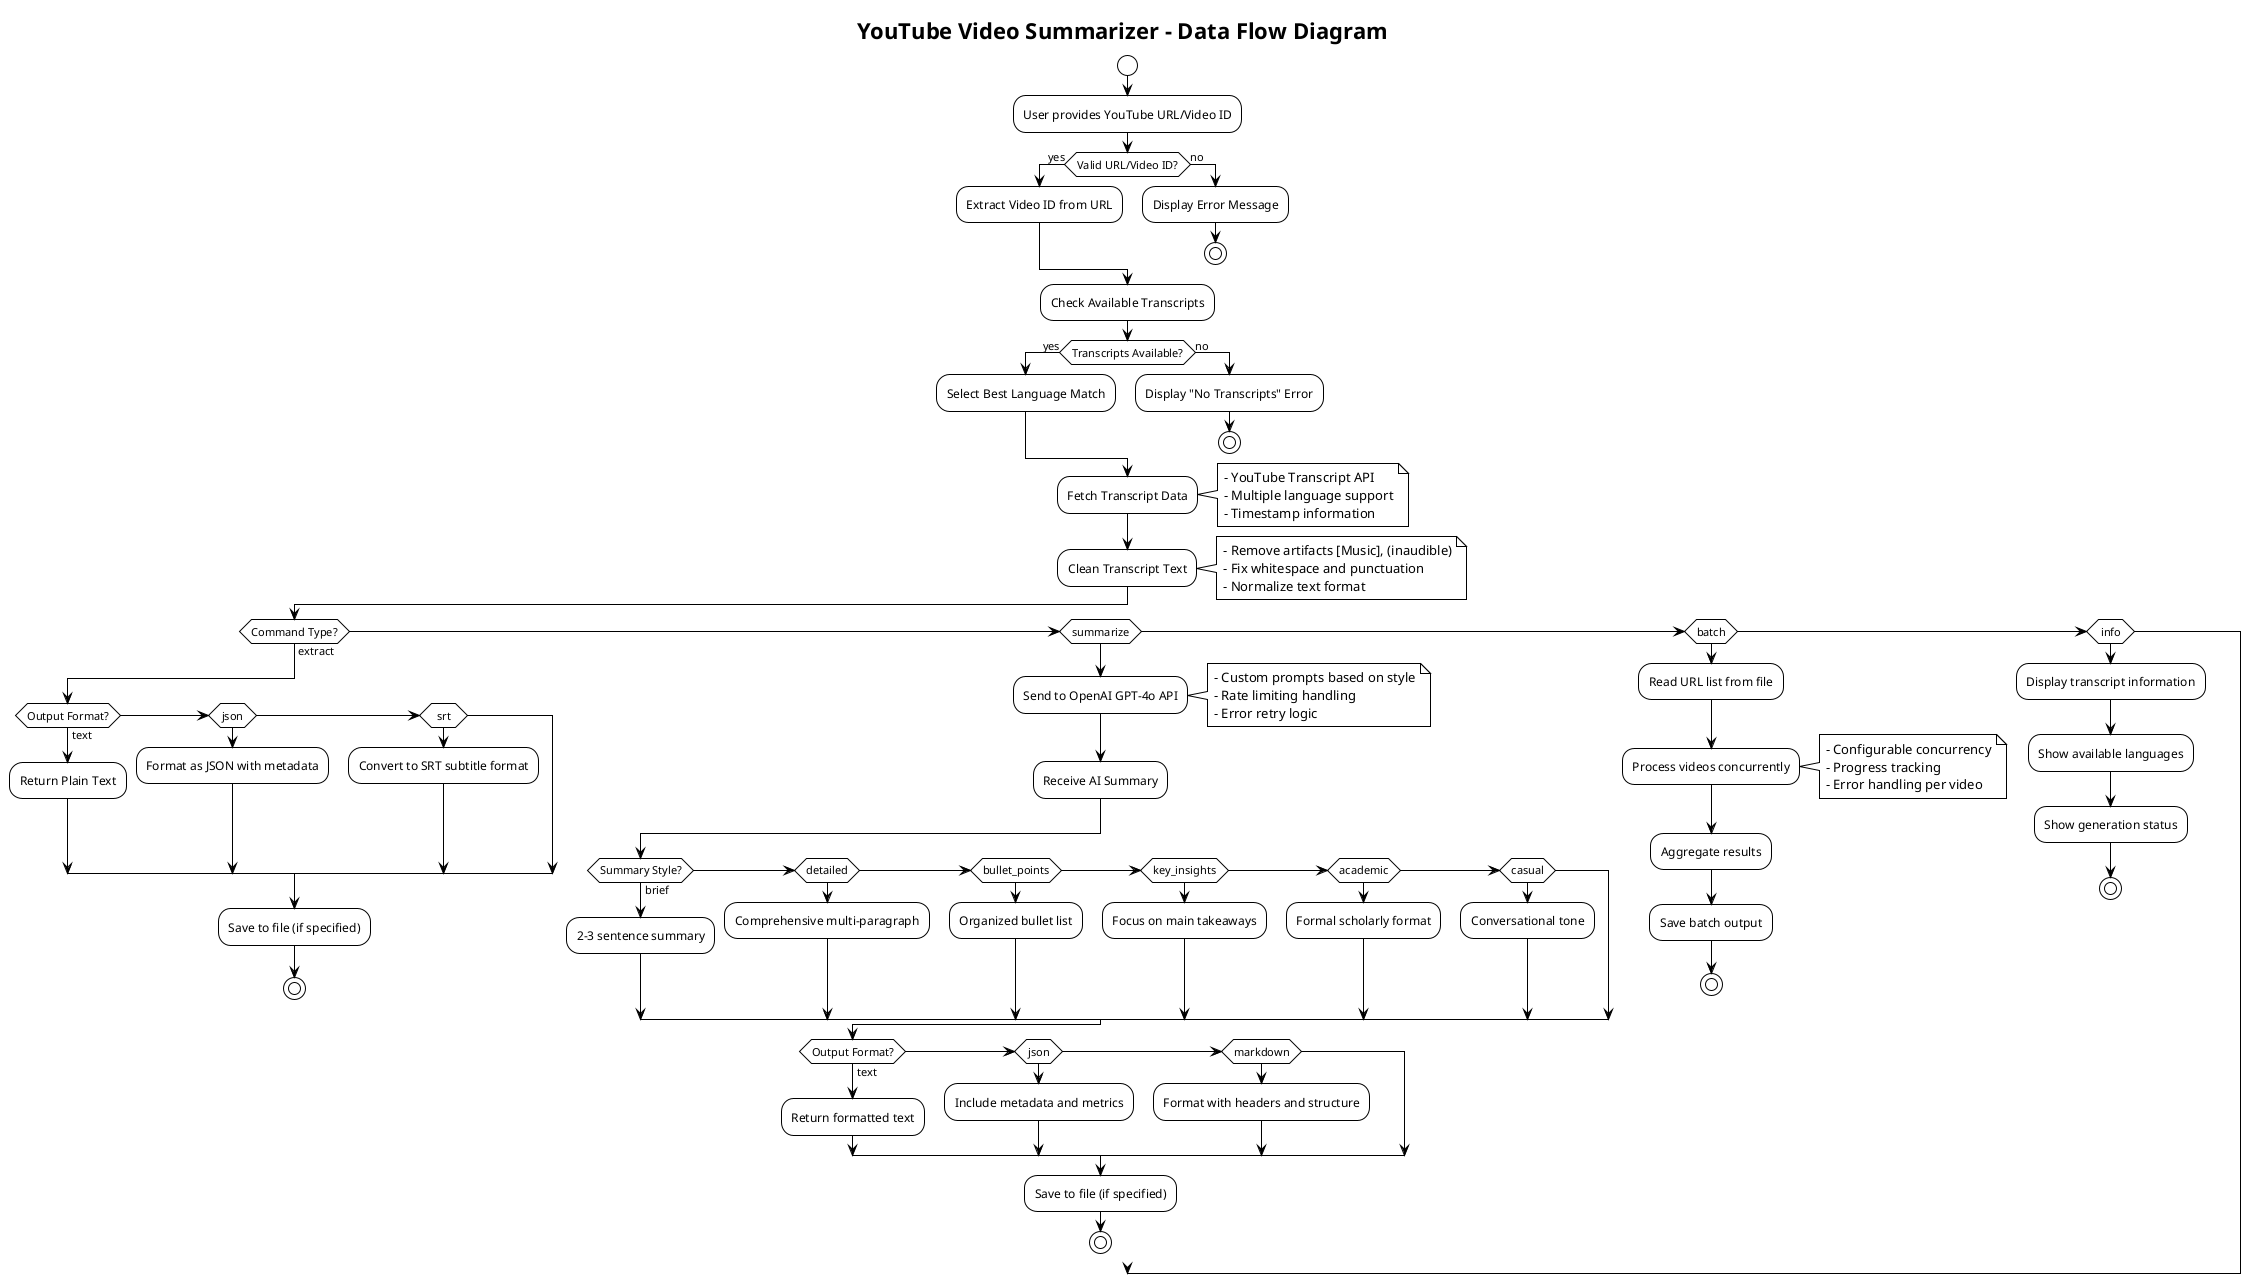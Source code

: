 @startuml YouTube_Summarizer_Data_Flow

!theme plain
skinparam backgroundColor #FFFFFF
skinparam activityStyle rectangle

title YouTube Video Summarizer - Data Flow Diagram

start

:User provides YouTube URL/Video ID;

if (Valid URL/Video ID?) then (yes)
  :Extract Video ID from URL;
else (no)
  :Display Error Message;
  stop
endif

:Check Available Transcripts;

if (Transcripts Available?) then (yes)
  :Select Best Language Match;
else (no)
  :Display "No Transcripts" Error;
  stop
endif

:Fetch Transcript Data;
note right
  - YouTube Transcript API
  - Multiple language support
  - Timestamp information
end note

:Clean Transcript Text;
note right
  - Remove artifacts [Music], (inaudible)
  - Fix whitespace and punctuation
  - Normalize text format
end note

if (Command Type?) then (extract)
  if (Output Format?) then (text)
    :Return Plain Text;
  elseif (json)
    :Format as JSON with metadata;
  elseif (srt)
    :Convert to SRT subtitle format;
  endif
  :Save to file (if specified);
  stop
elseif (summarize)
  :Send to OpenAI GPT-4o API;
  note right
    - Custom prompts based on style
    - Rate limiting handling
    - Error retry logic
  end note
  
  :Receive AI Summary;
  
  if (Summary Style?) then (brief)
    :2-3 sentence summary;
  elseif (detailed)
    :Comprehensive multi-paragraph;
  elseif (bullet_points)
    :Organized bullet list;
  elseif (key_insights)
    :Focus on main takeaways;
  elseif (academic)
    :Formal scholarly format;
  elseif (casual)
    :Conversational tone;
  endif
  
  if (Output Format?) then (text)
    :Return formatted text;
  elseif (json)
    :Include metadata and metrics;
  elseif (markdown)
    :Format with headers and structure;
  endif
  
  :Save to file (if specified);
  stop
elseif (batch)
  :Read URL list from file;
  
  :Process videos concurrently;
  note right
    - Configurable concurrency
    - Progress tracking
    - Error handling per video
  end note
  
  :Aggregate results;
  :Save batch output;
  stop
elseif (info)
  :Display transcript information;
  :Show available languages;
  :Show generation status;
  stop
endif

@enduml

